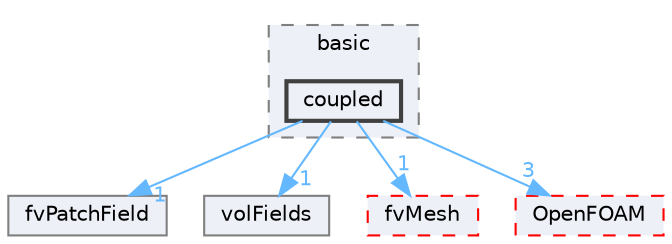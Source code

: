 digraph "src/finiteVolume/fields/fvPatchFields/basic/coupled"
{
 // LATEX_PDF_SIZE
  bgcolor="transparent";
  edge [fontname=Helvetica,fontsize=10,labelfontname=Helvetica,labelfontsize=10];
  node [fontname=Helvetica,fontsize=10,shape=box,height=0.2,width=0.4];
  compound=true
  subgraph clusterdir_546b14c9025d30bb5b92fa069dbdd82c {
    graph [ bgcolor="#edf0f7", pencolor="grey50", label="basic", fontname=Helvetica,fontsize=10 style="filled,dashed", URL="dir_546b14c9025d30bb5b92fa069dbdd82c.html",tooltip=""]
  dir_08b92789dba2410395a2adfa89899a74 [label="coupled", fillcolor="#edf0f7", color="grey25", style="filled,bold", URL="dir_08b92789dba2410395a2adfa89899a74.html",tooltip=""];
  }
  dir_6b9423849569a7ee618201e7cfce9eaa [label="fvPatchField", fillcolor="#edf0f7", color="grey50", style="filled", URL="dir_6b9423849569a7ee618201e7cfce9eaa.html",tooltip=""];
  dir_bd8bf7fa65467c460a50eacc456ce356 [label="volFields", fillcolor="#edf0f7", color="grey50", style="filled", URL="dir_bd8bf7fa65467c460a50eacc456ce356.html",tooltip=""];
  dir_c382fa095c9c33d8673c0dd60aaef275 [label="fvMesh", fillcolor="#edf0f7", color="red", style="filled,dashed", URL="dir_c382fa095c9c33d8673c0dd60aaef275.html",tooltip=""];
  dir_c5473ff19b20e6ec4dfe5c310b3778a8 [label="OpenFOAM", fillcolor="#edf0f7", color="red", style="filled,dashed", URL="dir_c5473ff19b20e6ec4dfe5c310b3778a8.html",tooltip=""];
  dir_08b92789dba2410395a2adfa89899a74->dir_6b9423849569a7ee618201e7cfce9eaa [headlabel="1", labeldistance=1.5 headhref="dir_000706_001564.html" href="dir_000706_001564.html" color="steelblue1" fontcolor="steelblue1"];
  dir_08b92789dba2410395a2adfa89899a74->dir_bd8bf7fa65467c460a50eacc456ce356 [headlabel="1", labeldistance=1.5 headhref="dir_000706_004295.html" href="dir_000706_004295.html" color="steelblue1" fontcolor="steelblue1"];
  dir_08b92789dba2410395a2adfa89899a74->dir_c382fa095c9c33d8673c0dd60aaef275 [headlabel="1", labeldistance=1.5 headhref="dir_000706_001544.html" href="dir_000706_001544.html" color="steelblue1" fontcolor="steelblue1"];
  dir_08b92789dba2410395a2adfa89899a74->dir_c5473ff19b20e6ec4dfe5c310b3778a8 [headlabel="3", labeldistance=1.5 headhref="dir_000706_002695.html" href="dir_000706_002695.html" color="steelblue1" fontcolor="steelblue1"];
}

